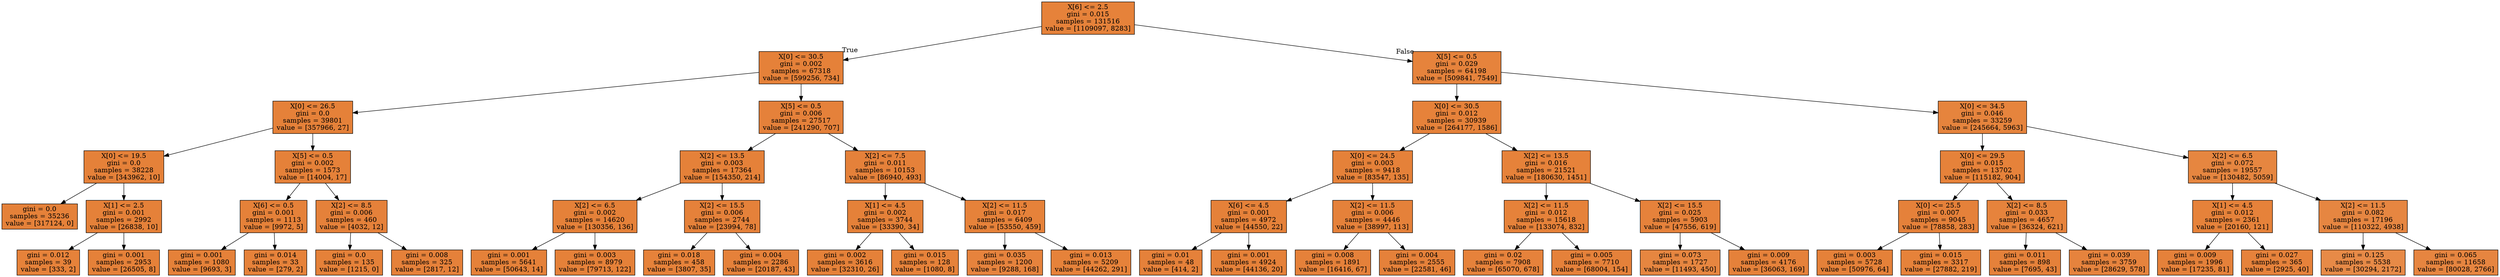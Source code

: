 digraph Tree {
node [shape=box, style="filled", color="black"] ;
0 [label="X[6] <= 2.5\ngini = 0.015\nsamples = 131516\nvalue = [1109097, 8283]", fillcolor="#e58139fd"] ;
1 [label="X[0] <= 30.5\ngini = 0.002\nsamples = 67318\nvalue = [599256, 734]", fillcolor="#e58139ff"] ;
0 -> 1 [labeldistance=2.5, labelangle=45, headlabel="True"] ;
2 [label="X[0] <= 26.5\ngini = 0.0\nsamples = 39801\nvalue = [357966, 27]", fillcolor="#e58139ff"] ;
1 -> 2 ;
3 [label="X[0] <= 19.5\ngini = 0.0\nsamples = 38228\nvalue = [343962, 10]", fillcolor="#e58139ff"] ;
2 -> 3 ;
4 [label="gini = 0.0\nsamples = 35236\nvalue = [317124, 0]", fillcolor="#e58139ff"] ;
3 -> 4 ;
5 [label="X[1] <= 2.5\ngini = 0.001\nsamples = 2992\nvalue = [26838, 10]", fillcolor="#e58139ff"] ;
3 -> 5 ;
6 [label="gini = 0.012\nsamples = 39\nvalue = [333, 2]", fillcolor="#e58139fd"] ;
5 -> 6 ;
7 [label="gini = 0.001\nsamples = 2953\nvalue = [26505, 8]", fillcolor="#e58139ff"] ;
5 -> 7 ;
8 [label="X[5] <= 0.5\ngini = 0.002\nsamples = 1573\nvalue = [14004, 17]", fillcolor="#e58139ff"] ;
2 -> 8 ;
9 [label="X[6] <= 0.5\ngini = 0.001\nsamples = 1113\nvalue = [9972, 5]", fillcolor="#e58139ff"] ;
8 -> 9 ;
10 [label="gini = 0.001\nsamples = 1080\nvalue = [9693, 3]", fillcolor="#e58139ff"] ;
9 -> 10 ;
11 [label="gini = 0.014\nsamples = 33\nvalue = [279, 2]", fillcolor="#e58139fd"] ;
9 -> 11 ;
12 [label="X[2] <= 8.5\ngini = 0.006\nsamples = 460\nvalue = [4032, 12]", fillcolor="#e58139fe"] ;
8 -> 12 ;
13 [label="gini = 0.0\nsamples = 135\nvalue = [1215, 0]", fillcolor="#e58139ff"] ;
12 -> 13 ;
14 [label="gini = 0.008\nsamples = 325\nvalue = [2817, 12]", fillcolor="#e58139fe"] ;
12 -> 14 ;
15 [label="X[5] <= 0.5\ngini = 0.006\nsamples = 27517\nvalue = [241290, 707]", fillcolor="#e58139fe"] ;
1 -> 15 ;
16 [label="X[2] <= 13.5\ngini = 0.003\nsamples = 17364\nvalue = [154350, 214]", fillcolor="#e58139ff"] ;
15 -> 16 ;
17 [label="X[2] <= 6.5\ngini = 0.002\nsamples = 14620\nvalue = [130356, 136]", fillcolor="#e58139ff"] ;
16 -> 17 ;
18 [label="gini = 0.001\nsamples = 5641\nvalue = [50643, 14]", fillcolor="#e58139ff"] ;
17 -> 18 ;
19 [label="gini = 0.003\nsamples = 8979\nvalue = [79713, 122]", fillcolor="#e58139ff"] ;
17 -> 19 ;
20 [label="X[2] <= 15.5\ngini = 0.006\nsamples = 2744\nvalue = [23994, 78]", fillcolor="#e58139fe"] ;
16 -> 20 ;
21 [label="gini = 0.018\nsamples = 458\nvalue = [3807, 35]", fillcolor="#e58139fd"] ;
20 -> 21 ;
22 [label="gini = 0.004\nsamples = 2286\nvalue = [20187, 43]", fillcolor="#e58139fe"] ;
20 -> 22 ;
23 [label="X[2] <= 7.5\ngini = 0.011\nsamples = 10153\nvalue = [86940, 493]", fillcolor="#e58139fe"] ;
15 -> 23 ;
24 [label="X[1] <= 4.5\ngini = 0.002\nsamples = 3744\nvalue = [33390, 34]", fillcolor="#e58139ff"] ;
23 -> 24 ;
25 [label="gini = 0.002\nsamples = 3616\nvalue = [32310, 26]", fillcolor="#e58139ff"] ;
24 -> 25 ;
26 [label="gini = 0.015\nsamples = 128\nvalue = [1080, 8]", fillcolor="#e58139fd"] ;
24 -> 26 ;
27 [label="X[2] <= 11.5\ngini = 0.017\nsamples = 6409\nvalue = [53550, 459]", fillcolor="#e58139fd"] ;
23 -> 27 ;
28 [label="gini = 0.035\nsamples = 1200\nvalue = [9288, 168]", fillcolor="#e58139fa"] ;
27 -> 28 ;
29 [label="gini = 0.013\nsamples = 5209\nvalue = [44262, 291]", fillcolor="#e58139fd"] ;
27 -> 29 ;
30 [label="X[5] <= 0.5\ngini = 0.029\nsamples = 64198\nvalue = [509841, 7549]", fillcolor="#e58139fb"] ;
0 -> 30 [labeldistance=2.5, labelangle=-45, headlabel="False"] ;
31 [label="X[0] <= 30.5\ngini = 0.012\nsamples = 30939\nvalue = [264177, 1586]", fillcolor="#e58139fd"] ;
30 -> 31 ;
32 [label="X[0] <= 24.5\ngini = 0.003\nsamples = 9418\nvalue = [83547, 135]", fillcolor="#e58139ff"] ;
31 -> 32 ;
33 [label="X[6] <= 4.5\ngini = 0.001\nsamples = 4972\nvalue = [44550, 22]", fillcolor="#e58139ff"] ;
32 -> 33 ;
34 [label="gini = 0.01\nsamples = 48\nvalue = [414, 2]", fillcolor="#e58139fe"] ;
33 -> 34 ;
35 [label="gini = 0.001\nsamples = 4924\nvalue = [44136, 20]", fillcolor="#e58139ff"] ;
33 -> 35 ;
36 [label="X[2] <= 11.5\ngini = 0.006\nsamples = 4446\nvalue = [38997, 113]", fillcolor="#e58139fe"] ;
32 -> 36 ;
37 [label="gini = 0.008\nsamples = 1891\nvalue = [16416, 67]", fillcolor="#e58139fe"] ;
36 -> 37 ;
38 [label="gini = 0.004\nsamples = 2555\nvalue = [22581, 46]", fillcolor="#e58139fe"] ;
36 -> 38 ;
39 [label="X[2] <= 13.5\ngini = 0.016\nsamples = 21521\nvalue = [180630, 1451]", fillcolor="#e58139fd"] ;
31 -> 39 ;
40 [label="X[2] <= 11.5\ngini = 0.012\nsamples = 15618\nvalue = [133074, 832]", fillcolor="#e58139fd"] ;
39 -> 40 ;
41 [label="gini = 0.02\nsamples = 7908\nvalue = [65070, 678]", fillcolor="#e58139fc"] ;
40 -> 41 ;
42 [label="gini = 0.005\nsamples = 7710\nvalue = [68004, 154]", fillcolor="#e58139fe"] ;
40 -> 42 ;
43 [label="X[2] <= 15.5\ngini = 0.025\nsamples = 5903\nvalue = [47556, 619]", fillcolor="#e58139fc"] ;
39 -> 43 ;
44 [label="gini = 0.073\nsamples = 1727\nvalue = [11493, 450]", fillcolor="#e58139f5"] ;
43 -> 44 ;
45 [label="gini = 0.009\nsamples = 4176\nvalue = [36063, 169]", fillcolor="#e58139fe"] ;
43 -> 45 ;
46 [label="X[0] <= 34.5\ngini = 0.046\nsamples = 33259\nvalue = [245664, 5963]", fillcolor="#e58139f9"] ;
30 -> 46 ;
47 [label="X[0] <= 29.5\ngini = 0.015\nsamples = 13702\nvalue = [115182, 904]", fillcolor="#e58139fd"] ;
46 -> 47 ;
48 [label="X[0] <= 25.5\ngini = 0.007\nsamples = 9045\nvalue = [78858, 283]", fillcolor="#e58139fe"] ;
47 -> 48 ;
49 [label="gini = 0.003\nsamples = 5728\nvalue = [50976, 64]", fillcolor="#e58139ff"] ;
48 -> 49 ;
50 [label="gini = 0.015\nsamples = 3317\nvalue = [27882, 219]", fillcolor="#e58139fd"] ;
48 -> 50 ;
51 [label="X[2] <= 8.5\ngini = 0.033\nsamples = 4657\nvalue = [36324, 621]", fillcolor="#e58139fb"] ;
47 -> 51 ;
52 [label="gini = 0.011\nsamples = 898\nvalue = [7695, 43]", fillcolor="#e58139fe"] ;
51 -> 52 ;
53 [label="gini = 0.039\nsamples = 3759\nvalue = [28629, 578]", fillcolor="#e58139fa"] ;
51 -> 53 ;
54 [label="X[2] <= 6.5\ngini = 0.072\nsamples = 19557\nvalue = [130482, 5059]", fillcolor="#e58139f5"] ;
46 -> 54 ;
55 [label="X[1] <= 4.5\ngini = 0.012\nsamples = 2361\nvalue = [20160, 121]", fillcolor="#e58139fd"] ;
54 -> 55 ;
56 [label="gini = 0.009\nsamples = 1996\nvalue = [17235, 81]", fillcolor="#e58139fe"] ;
55 -> 56 ;
57 [label="gini = 0.027\nsamples = 365\nvalue = [2925, 40]", fillcolor="#e58139fc"] ;
55 -> 57 ;
58 [label="X[2] <= 11.5\ngini = 0.082\nsamples = 17196\nvalue = [110322, 4938]", fillcolor="#e58139f4"] ;
54 -> 58 ;
59 [label="gini = 0.125\nsamples = 5538\nvalue = [30294, 2172]", fillcolor="#e58139ed"] ;
58 -> 59 ;
60 [label="gini = 0.065\nsamples = 11658\nvalue = [80028, 2766]", fillcolor="#e58139f6"] ;
58 -> 60 ;
}